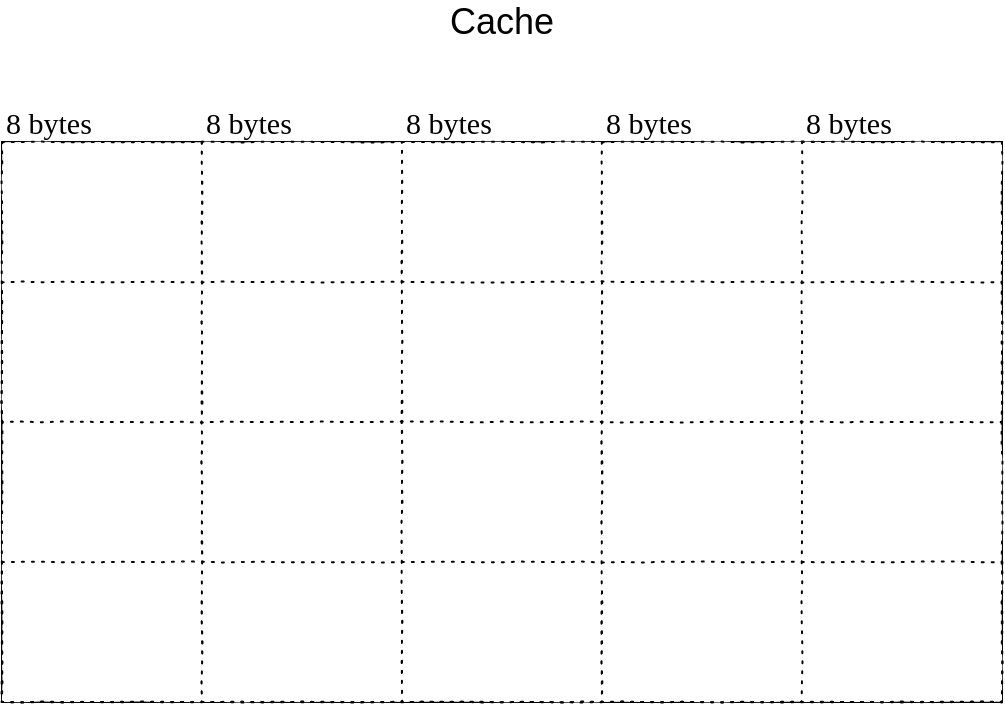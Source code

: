 <mxfile version="14.1.2" type="github">
  <diagram id="wpiW-lymBG0PNoNuAjRQ" name="Page-1">
    <mxGraphModel dx="893" dy="706" grid="1" gridSize="10" guides="1" tooltips="1" connect="1" arrows="1" fold="1" page="1" pageScale="1" pageWidth="850" pageHeight="600" math="0" shadow="0">
      <root>
        <mxCell id="0" />
        <mxCell id="1" parent="0" />
        <mxCell id="GDwQh-B_eaKP4p6WveEL-1" value="" style="rounded=0;whiteSpace=wrap;html=1;" vertex="1" parent="1">
          <mxGeometry x="160" y="160" width="500" height="280" as="geometry" />
        </mxCell>
        <mxCell id="GDwQh-B_eaKP4p6WveEL-2" value="Cache" style="text;html=1;strokeColor=none;fillColor=none;align=center;verticalAlign=middle;whiteSpace=wrap;rounded=0;fontSize=18;" vertex="1" parent="1">
          <mxGeometry x="305" y="90" width="210" height="20" as="geometry" />
        </mxCell>
        <mxCell id="GDwQh-B_eaKP4p6WveEL-17" value="" style="rounded=0;whiteSpace=wrap;html=1;comic=1;jiggle=0.5;fontSize=18;align=left;dashed=1;dashPattern=1 4;" vertex="1" parent="1">
          <mxGeometry x="160" y="160" width="100" height="280" as="geometry" />
        </mxCell>
        <mxCell id="GDwQh-B_eaKP4p6WveEL-18" value="" style="rounded=0;whiteSpace=wrap;html=1;comic=1;jiggle=0.5;fontSize=18;align=left;dashed=1;dashPattern=1 4;" vertex="1" parent="1">
          <mxGeometry x="260" y="160" width="100" height="280" as="geometry" />
        </mxCell>
        <mxCell id="GDwQh-B_eaKP4p6WveEL-20" value="" style="rounded=0;whiteSpace=wrap;html=1;comic=1;jiggle=0.5;fontSize=18;align=left;dashed=1;dashPattern=1 4;" vertex="1" parent="1">
          <mxGeometry x="360" y="160" width="100" height="280" as="geometry" />
        </mxCell>
        <mxCell id="GDwQh-B_eaKP4p6WveEL-22" value="" style="rounded=0;whiteSpace=wrap;html=1;comic=1;jiggle=0.5;fontSize=18;align=left;dashed=1;dashPattern=1 4;" vertex="1" parent="1">
          <mxGeometry x="460" y="160" width="110" height="280" as="geometry" />
        </mxCell>
        <mxCell id="GDwQh-B_eaKP4p6WveEL-24" value="" style="rounded=0;whiteSpace=wrap;html=1;comic=1;jiggle=0.5;fontSize=18;align=left;dashed=1;dashPattern=1 4;" vertex="1" parent="1">
          <mxGeometry x="560" y="160" width="100" height="280" as="geometry" />
        </mxCell>
        <mxCell id="GDwQh-B_eaKP4p6WveEL-28" value="" style="rounded=0;whiteSpace=wrap;html=1;comic=1;jiggle=0.5;fontSize=18;align=left;dashed=1;dashPattern=1 4;fillColor=none;" vertex="1" parent="1">
          <mxGeometry x="160" y="370" width="500" height="70" as="geometry" />
        </mxCell>
        <mxCell id="GDwQh-B_eaKP4p6WveEL-33" value="" style="rounded=0;whiteSpace=wrap;html=1;comic=1;jiggle=0.5;fontSize=18;align=left;dashed=1;dashPattern=1 4;fillColor=none;" vertex="1" parent="1">
          <mxGeometry x="160" y="230" width="500" height="70" as="geometry" />
        </mxCell>
        <mxCell id="GDwQh-B_eaKP4p6WveEL-35" value="8 bytes" style="text;html=1;strokeColor=none;fillColor=none;align=left;verticalAlign=middle;whiteSpace=wrap;rounded=0;dashed=1;dashPattern=1 4;comic=1;jiggle=0.5;fontSize=15;fontFamily=Tahoma;fontStyle=0" vertex="1" parent="1">
          <mxGeometry x="160" y="140" width="60" height="20" as="geometry" />
        </mxCell>
        <mxCell id="GDwQh-B_eaKP4p6WveEL-36" value="8 bytes" style="text;html=1;strokeColor=none;fillColor=none;align=left;verticalAlign=middle;whiteSpace=wrap;rounded=0;dashed=1;dashPattern=1 4;comic=1;jiggle=0.5;fontSize=15;fontFamily=Tahoma;fontStyle=0" vertex="1" parent="1">
          <mxGeometry x="260" y="140" width="60" height="20" as="geometry" />
        </mxCell>
        <mxCell id="GDwQh-B_eaKP4p6WveEL-37" value="8 bytes" style="text;html=1;strokeColor=none;fillColor=none;align=left;verticalAlign=middle;whiteSpace=wrap;rounded=0;dashed=1;dashPattern=1 4;comic=1;jiggle=0.5;fontSize=15;fontFamily=Tahoma;fontStyle=0" vertex="1" parent="1">
          <mxGeometry x="360" y="140" width="60" height="20" as="geometry" />
        </mxCell>
        <mxCell id="GDwQh-B_eaKP4p6WveEL-38" value="8 bytes" style="text;html=1;strokeColor=none;fillColor=none;align=left;verticalAlign=middle;whiteSpace=wrap;rounded=0;dashed=1;dashPattern=1 4;comic=1;jiggle=0.5;fontSize=15;fontFamily=Tahoma;fontStyle=0" vertex="1" parent="1">
          <mxGeometry x="460" y="140" width="60" height="20" as="geometry" />
        </mxCell>
        <mxCell id="GDwQh-B_eaKP4p6WveEL-39" value="8 bytes" style="text;html=1;strokeColor=none;fillColor=none;align=left;verticalAlign=middle;whiteSpace=wrap;rounded=0;dashed=1;dashPattern=1 4;comic=1;jiggle=0.5;fontSize=15;fontFamily=Tahoma;fontStyle=0" vertex="1" parent="1">
          <mxGeometry x="560" y="140" width="60" height="20" as="geometry" />
        </mxCell>
      </root>
    </mxGraphModel>
  </diagram>
</mxfile>
